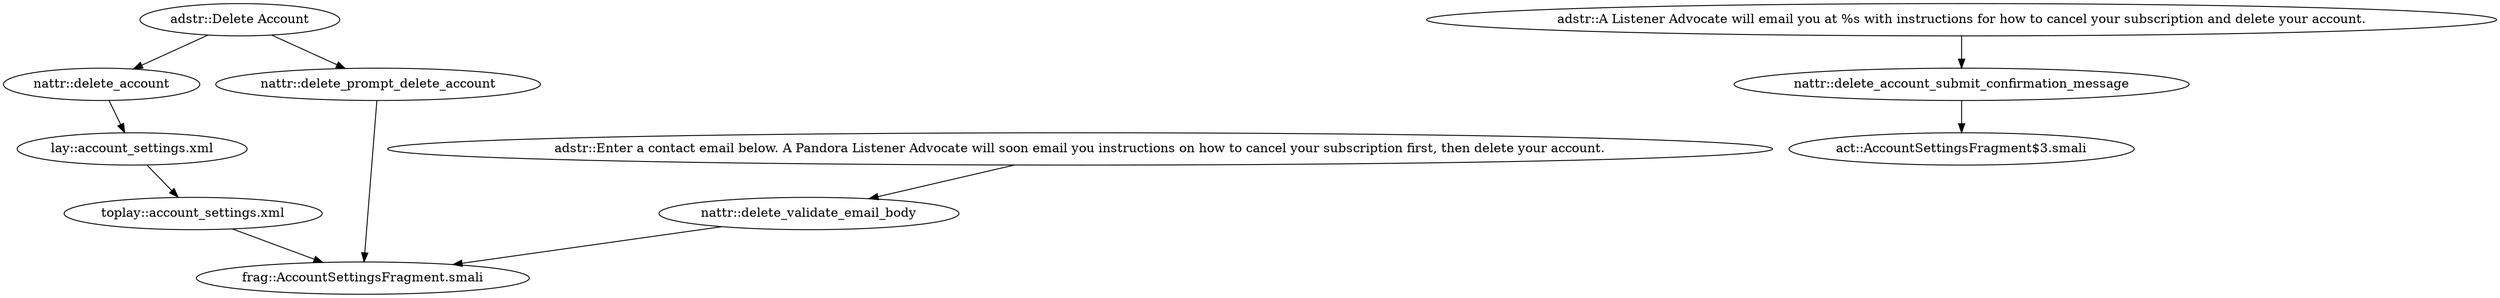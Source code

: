 digraph G {
"adstr::Delete Account" -> "nattr::delete_account"
"adstr::Delete Account" -> "nattr::delete_prompt_delete_account"
"adstr::A Listener Advocate will email you at %s with instructions for how to cancel your subscription and delete your account." -> "nattr::delete_account_submit_confirmation_message"
"adstr::Enter a contact email below. A Pandora Listener Advocate will soon email you instructions on how to cancel your subscription first, then delete your account." -> "nattr::delete_validate_email_body"
"nattr::delete_account" -> "lay::account_settings.xml"
"nattr::delete_prompt_delete_account" -> "frag::AccountSettingsFragment.smali"
"nattr::delete_validate_email_body" -> "frag::AccountSettingsFragment.smali"
"nattr::delete_account_submit_confirmation_message" -> "act::AccountSettingsFragment$3.smali"
"lay::account_settings.xml" -> "toplay::account_settings.xml"
"toplay::account_settings.xml" -> "frag::AccountSettingsFragment.smali"
}
